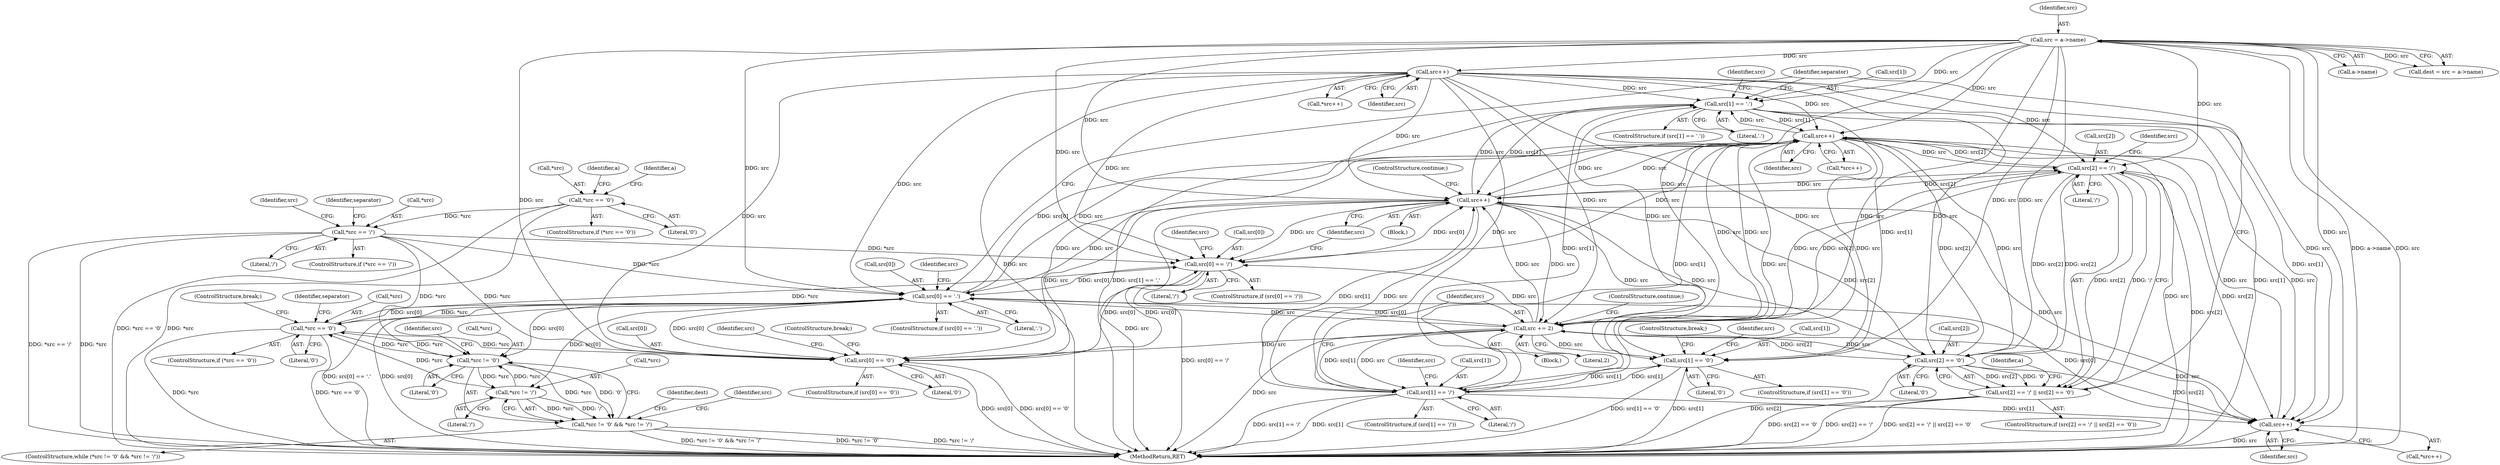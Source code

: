 digraph "1_libarchive_59357157706d47c365b2227739e17daba3607526_0@array" {
"1000207" [label="(Call,src[1] == '.')"];
"1000124" [label="(Call,src = a->name)"];
"1000154" [label="(Call,src++)"];
"1000276" [label="(Call,src++)"];
"1000215" [label="(Call,src[2] == '/')"];
"1000174" [label="(Call,src++)"];
"1000168" [label="(Call,src[0] == '/')"];
"1000159" [label="(Call,src[0] == '\0')"];
"1000268" [label="(Call,*src == '\0')"];
"1000251" [label="(Call,*src != '\0')"];
"1000179" [label="(Call,src[0] == '.')"];
"1000147" [label="(Call,*src == '/')"];
"1000130" [label="(Call,*src == '\0')"];
"1000201" [label="(Call,src += 2)"];
"1000195" [label="(Call,src[1] == '/')"];
"1000186" [label="(Call,src[1] == '\0')"];
"1000207" [label="(Call,src[1] == '.')"];
"1000220" [label="(Call,src[2] == '\0')"];
"1000255" [label="(Call,*src != '/')"];
"1000265" [label="(Call,src++)"];
"1000214" [label="(Call,src[2] == '/' || src[2] == '\0')"];
"1000250" [label="(Call,*src != '\0' && *src != '/')"];
"1000175" [label="(Identifier,src)"];
"1000249" [label="(ControlStructure,while (*src != '\0' && *src != '/'))"];
"1000195" [label="(Call,src[1] == '/')"];
"1000180" [label="(Call,src[0])"];
"1000272" [label="(ControlStructure,break;)"];
"1000153" [label="(Call,*src++)"];
"1000155" [label="(Identifier,src)"];
"1000251" [label="(Call,*src != '\0')"];
"1000267" [label="(ControlStructure,if (*src == '\0'))"];
"1000266" [label="(Identifier,src)"];
"1000258" [label="(Literal,'/')"];
"1000150" [label="(Literal,'/')"];
"1000216" [label="(Call,src[2])"];
"1000257" [label="(Identifier,src)"];
"1000192" [label="(ControlStructure,break;)"];
"1000169" [label="(Call,src[0])"];
"1000145" [label="(Identifier,a)"];
"1000276" [label="(Call,src++)"];
"1000217" [label="(Identifier,src)"];
"1000277" [label="(Identifier,src)"];
"1000181" [label="(Identifier,src)"];
"1000213" [label="(ControlStructure,if (src[2] == '/' || src[2] == '\0'))"];
"1000194" [label="(ControlStructure,if (src[1] == '/'))"];
"1000183" [label="(Literal,'.')"];
"1000163" [label="(Literal,'\0')"];
"1000265" [label="(Call,src++)"];
"1000203" [label="(Literal,2)"];
"1000129" [label="(ControlStructure,if (*src == '\0'))"];
"1000176" [label="(ControlStructure,continue;)"];
"1000219" [label="(Literal,'/')"];
"1000147" [label="(Call,*src == '/')"];
"1000209" [label="(Identifier,src)"];
"1000275" [label="(Call,*src++)"];
"1000185" [label="(ControlStructure,if (src[1] == '\0'))"];
"1000222" [label="(Identifier,src)"];
"1000229" [label="(Identifier,a)"];
"1000252" [label="(Call,*src)"];
"1000274" [label="(Identifier,separator)"];
"1000220" [label="(Call,src[2] == '\0')"];
"1000152" [label="(Identifier,separator)"];
"1000207" [label="(Call,src[1] == '.')"];
"1000126" [label="(Call,a->name)"];
"1000199" [label="(Literal,'/')"];
"1000263" [label="(Identifier,dest)"];
"1000158" [label="(ControlStructure,if (src[0] == '\0'))"];
"1000214" [label="(Call,src[2] == '/' || src[2] == '\0')"];
"1000204" [label="(ControlStructure,continue;)"];
"1000269" [label="(Call,*src)"];
"1000255" [label="(Call,*src != '/')"];
"1000256" [label="(Call,*src)"];
"1000188" [label="(Identifier,src)"];
"1000250" [label="(Call,*src != '\0' && *src != '/')"];
"1000154" [label="(Call,src++)"];
"1000138" [label="(Identifier,a)"];
"1000268" [label="(Call,*src == '\0')"];
"1000173" [label="(Block,)"];
"1000170" [label="(Identifier,src)"];
"1000270" [label="(Identifier,src)"];
"1000206" [label="(ControlStructure,if (src[1] == '.'))"];
"1000254" [label="(Literal,'\0')"];
"1000165" [label="(ControlStructure,break;)"];
"1000202" [label="(Identifier,src)"];
"1000211" [label="(Literal,'.')"];
"1000197" [label="(Identifier,src)"];
"1000122" [label="(Call,dest = src = a->name)"];
"1000187" [label="(Call,src[1])"];
"1000196" [label="(Call,src[1])"];
"1000304" [label="(MethodReturn,RET)"];
"1000167" [label="(ControlStructure,if (src[0] == '/'))"];
"1000148" [label="(Call,*src)"];
"1000146" [label="(ControlStructure,if (*src == '/'))"];
"1000243" [label="(Identifier,separator)"];
"1000190" [label="(Literal,'\0')"];
"1000124" [label="(Call,src = a->name)"];
"1000200" [label="(Block,)"];
"1000168" [label="(Call,src[0] == '/')"];
"1000186" [label="(Call,src[1] == '\0')"];
"1000161" [label="(Identifier,src)"];
"1000160" [label="(Call,src[0])"];
"1000174" [label="(Call,src++)"];
"1000131" [label="(Call,*src)"];
"1000133" [label="(Literal,'\0')"];
"1000221" [label="(Call,src[2])"];
"1000271" [label="(Literal,'\0')"];
"1000201" [label="(Call,src += 2)"];
"1000125" [label="(Identifier,src)"];
"1000178" [label="(ControlStructure,if (src[0] == '.'))"];
"1000224" [label="(Literal,'\0')"];
"1000264" [label="(Call,*src++)"];
"1000130" [label="(Call,*src == '\0')"];
"1000159" [label="(Call,src[0] == '\0')"];
"1000208" [label="(Call,src[1])"];
"1000179" [label="(Call,src[0] == '.')"];
"1000172" [label="(Literal,'/')"];
"1000215" [label="(Call,src[2] == '/')"];
"1000207" -> "1000206"  [label="AST: "];
"1000207" -> "1000211"  [label="CFG: "];
"1000208" -> "1000207"  [label="AST: "];
"1000211" -> "1000207"  [label="AST: "];
"1000217" -> "1000207"  [label="CFG: "];
"1000243" -> "1000207"  [label="CFG: "];
"1000207" -> "1000304"  [label="DDG: src[1]"];
"1000207" -> "1000304"  [label="DDG: src[1] == '.'"];
"1000207" -> "1000174"  [label="DDG: src[1]"];
"1000207" -> "1000186"  [label="DDG: src[1]"];
"1000124" -> "1000207"  [label="DDG: src"];
"1000154" -> "1000207"  [label="DDG: src"];
"1000276" -> "1000207"  [label="DDG: src"];
"1000195" -> "1000207"  [label="DDG: src[1]"];
"1000174" -> "1000207"  [label="DDG: src"];
"1000201" -> "1000207"  [label="DDG: src"];
"1000207" -> "1000265"  [label="DDG: src[1]"];
"1000207" -> "1000276"  [label="DDG: src[1]"];
"1000124" -> "1000122"  [label="AST: "];
"1000124" -> "1000126"  [label="CFG: "];
"1000125" -> "1000124"  [label="AST: "];
"1000126" -> "1000124"  [label="AST: "];
"1000122" -> "1000124"  [label="CFG: "];
"1000124" -> "1000304"  [label="DDG: a->name"];
"1000124" -> "1000304"  [label="DDG: src"];
"1000124" -> "1000122"  [label="DDG: src"];
"1000124" -> "1000154"  [label="DDG: src"];
"1000124" -> "1000159"  [label="DDG: src"];
"1000124" -> "1000168"  [label="DDG: src"];
"1000124" -> "1000174"  [label="DDG: src"];
"1000124" -> "1000179"  [label="DDG: src"];
"1000124" -> "1000186"  [label="DDG: src"];
"1000124" -> "1000195"  [label="DDG: src"];
"1000124" -> "1000201"  [label="DDG: src"];
"1000124" -> "1000215"  [label="DDG: src"];
"1000124" -> "1000220"  [label="DDG: src"];
"1000124" -> "1000265"  [label="DDG: src"];
"1000124" -> "1000276"  [label="DDG: src"];
"1000154" -> "1000153"  [label="AST: "];
"1000154" -> "1000155"  [label="CFG: "];
"1000155" -> "1000154"  [label="AST: "];
"1000153" -> "1000154"  [label="CFG: "];
"1000154" -> "1000304"  [label="DDG: src"];
"1000154" -> "1000159"  [label="DDG: src"];
"1000154" -> "1000168"  [label="DDG: src"];
"1000154" -> "1000174"  [label="DDG: src"];
"1000154" -> "1000179"  [label="DDG: src"];
"1000154" -> "1000186"  [label="DDG: src"];
"1000154" -> "1000195"  [label="DDG: src"];
"1000154" -> "1000201"  [label="DDG: src"];
"1000154" -> "1000215"  [label="DDG: src"];
"1000154" -> "1000220"  [label="DDG: src"];
"1000154" -> "1000265"  [label="DDG: src"];
"1000154" -> "1000276"  [label="DDG: src"];
"1000276" -> "1000275"  [label="AST: "];
"1000276" -> "1000277"  [label="CFG: "];
"1000277" -> "1000276"  [label="AST: "];
"1000275" -> "1000276"  [label="CFG: "];
"1000276" -> "1000304"  [label="DDG: src"];
"1000276" -> "1000159"  [label="DDG: src"];
"1000276" -> "1000168"  [label="DDG: src"];
"1000276" -> "1000174"  [label="DDG: src"];
"1000276" -> "1000179"  [label="DDG: src"];
"1000276" -> "1000186"  [label="DDG: src"];
"1000276" -> "1000195"  [label="DDG: src"];
"1000276" -> "1000201"  [label="DDG: src"];
"1000276" -> "1000215"  [label="DDG: src"];
"1000276" -> "1000220"  [label="DDG: src"];
"1000276" -> "1000265"  [label="DDG: src"];
"1000215" -> "1000276"  [label="DDG: src[2]"];
"1000179" -> "1000276"  [label="DDG: src[0]"];
"1000265" -> "1000276"  [label="DDG: src"];
"1000195" -> "1000276"  [label="DDG: src[1]"];
"1000174" -> "1000276"  [label="DDG: src"];
"1000201" -> "1000276"  [label="DDG: src"];
"1000220" -> "1000276"  [label="DDG: src[2]"];
"1000215" -> "1000214"  [label="AST: "];
"1000215" -> "1000219"  [label="CFG: "];
"1000216" -> "1000215"  [label="AST: "];
"1000219" -> "1000215"  [label="AST: "];
"1000222" -> "1000215"  [label="CFG: "];
"1000214" -> "1000215"  [label="CFG: "];
"1000215" -> "1000304"  [label="DDG: src[2]"];
"1000215" -> "1000174"  [label="DDG: src[2]"];
"1000215" -> "1000201"  [label="DDG: src[2]"];
"1000215" -> "1000214"  [label="DDG: src[2]"];
"1000215" -> "1000214"  [label="DDG: '/'"];
"1000174" -> "1000215"  [label="DDG: src"];
"1000201" -> "1000215"  [label="DDG: src"];
"1000220" -> "1000215"  [label="DDG: src[2]"];
"1000215" -> "1000220"  [label="DDG: src[2]"];
"1000215" -> "1000265"  [label="DDG: src[2]"];
"1000174" -> "1000173"  [label="AST: "];
"1000174" -> "1000175"  [label="CFG: "];
"1000175" -> "1000174"  [label="AST: "];
"1000176" -> "1000174"  [label="CFG: "];
"1000174" -> "1000304"  [label="DDG: src"];
"1000174" -> "1000159"  [label="DDG: src"];
"1000174" -> "1000168"  [label="DDG: src"];
"1000168" -> "1000174"  [label="DDG: src[0]"];
"1000195" -> "1000174"  [label="DDG: src[1]"];
"1000201" -> "1000174"  [label="DDG: src"];
"1000220" -> "1000174"  [label="DDG: src[2]"];
"1000174" -> "1000179"  [label="DDG: src"];
"1000174" -> "1000186"  [label="DDG: src"];
"1000174" -> "1000195"  [label="DDG: src"];
"1000174" -> "1000201"  [label="DDG: src"];
"1000174" -> "1000220"  [label="DDG: src"];
"1000174" -> "1000265"  [label="DDG: src"];
"1000168" -> "1000167"  [label="AST: "];
"1000168" -> "1000172"  [label="CFG: "];
"1000169" -> "1000168"  [label="AST: "];
"1000172" -> "1000168"  [label="AST: "];
"1000175" -> "1000168"  [label="CFG: "];
"1000181" -> "1000168"  [label="CFG: "];
"1000168" -> "1000304"  [label="DDG: src[0] == '/'"];
"1000168" -> "1000159"  [label="DDG: src[0]"];
"1000159" -> "1000168"  [label="DDG: src[0]"];
"1000268" -> "1000168"  [label="DDG: *src"];
"1000147" -> "1000168"  [label="DDG: *src"];
"1000201" -> "1000168"  [label="DDG: src"];
"1000168" -> "1000179"  [label="DDG: src[0]"];
"1000159" -> "1000158"  [label="AST: "];
"1000159" -> "1000163"  [label="CFG: "];
"1000160" -> "1000159"  [label="AST: "];
"1000163" -> "1000159"  [label="AST: "];
"1000165" -> "1000159"  [label="CFG: "];
"1000170" -> "1000159"  [label="CFG: "];
"1000159" -> "1000304"  [label="DDG: src[0] == '\0'"];
"1000159" -> "1000304"  [label="DDG: src[0]"];
"1000268" -> "1000159"  [label="DDG: *src"];
"1000179" -> "1000159"  [label="DDG: src[0]"];
"1000147" -> "1000159"  [label="DDG: *src"];
"1000201" -> "1000159"  [label="DDG: src"];
"1000268" -> "1000267"  [label="AST: "];
"1000268" -> "1000271"  [label="CFG: "];
"1000269" -> "1000268"  [label="AST: "];
"1000271" -> "1000268"  [label="AST: "];
"1000272" -> "1000268"  [label="CFG: "];
"1000274" -> "1000268"  [label="CFG: "];
"1000268" -> "1000304"  [label="DDG: *src"];
"1000268" -> "1000304"  [label="DDG: *src == '\0'"];
"1000268" -> "1000179"  [label="DDG: *src"];
"1000268" -> "1000251"  [label="DDG: *src"];
"1000251" -> "1000268"  [label="DDG: *src"];
"1000179" -> "1000268"  [label="DDG: src[0]"];
"1000255" -> "1000268"  [label="DDG: *src"];
"1000251" -> "1000250"  [label="AST: "];
"1000251" -> "1000254"  [label="CFG: "];
"1000252" -> "1000251"  [label="AST: "];
"1000254" -> "1000251"  [label="AST: "];
"1000257" -> "1000251"  [label="CFG: "];
"1000250" -> "1000251"  [label="CFG: "];
"1000251" -> "1000250"  [label="DDG: *src"];
"1000251" -> "1000250"  [label="DDG: '\0'"];
"1000179" -> "1000251"  [label="DDG: src[0]"];
"1000147" -> "1000251"  [label="DDG: *src"];
"1000255" -> "1000251"  [label="DDG: *src"];
"1000251" -> "1000255"  [label="DDG: *src"];
"1000179" -> "1000178"  [label="AST: "];
"1000179" -> "1000183"  [label="CFG: "];
"1000180" -> "1000179"  [label="AST: "];
"1000183" -> "1000179"  [label="AST: "];
"1000188" -> "1000179"  [label="CFG: "];
"1000243" -> "1000179"  [label="CFG: "];
"1000179" -> "1000304"  [label="DDG: src[0] == '.'"];
"1000179" -> "1000304"  [label="DDG: src[0]"];
"1000147" -> "1000179"  [label="DDG: *src"];
"1000201" -> "1000179"  [label="DDG: src"];
"1000179" -> "1000201"  [label="DDG: src[0]"];
"1000179" -> "1000255"  [label="DDG: src[0]"];
"1000179" -> "1000265"  [label="DDG: src[0]"];
"1000147" -> "1000146"  [label="AST: "];
"1000147" -> "1000150"  [label="CFG: "];
"1000148" -> "1000147"  [label="AST: "];
"1000150" -> "1000147"  [label="AST: "];
"1000152" -> "1000147"  [label="CFG: "];
"1000161" -> "1000147"  [label="CFG: "];
"1000147" -> "1000304"  [label="DDG: *src"];
"1000147" -> "1000304"  [label="DDG: *src == '/'"];
"1000130" -> "1000147"  [label="DDG: *src"];
"1000130" -> "1000129"  [label="AST: "];
"1000130" -> "1000133"  [label="CFG: "];
"1000131" -> "1000130"  [label="AST: "];
"1000133" -> "1000130"  [label="AST: "];
"1000138" -> "1000130"  [label="CFG: "];
"1000145" -> "1000130"  [label="CFG: "];
"1000130" -> "1000304"  [label="DDG: *src == '\0'"];
"1000130" -> "1000304"  [label="DDG: *src"];
"1000201" -> "1000200"  [label="AST: "];
"1000201" -> "1000203"  [label="CFG: "];
"1000202" -> "1000201"  [label="AST: "];
"1000203" -> "1000201"  [label="AST: "];
"1000204" -> "1000201"  [label="CFG: "];
"1000201" -> "1000304"  [label="DDG: src"];
"1000201" -> "1000186"  [label="DDG: src"];
"1000201" -> "1000195"  [label="DDG: src"];
"1000195" -> "1000201"  [label="DDG: src[1]"];
"1000220" -> "1000201"  [label="DDG: src[2]"];
"1000201" -> "1000220"  [label="DDG: src"];
"1000201" -> "1000265"  [label="DDG: src"];
"1000195" -> "1000194"  [label="AST: "];
"1000195" -> "1000199"  [label="CFG: "];
"1000196" -> "1000195"  [label="AST: "];
"1000199" -> "1000195"  [label="AST: "];
"1000202" -> "1000195"  [label="CFG: "];
"1000209" -> "1000195"  [label="CFG: "];
"1000195" -> "1000304"  [label="DDG: src[1] == '/'"];
"1000195" -> "1000304"  [label="DDG: src[1]"];
"1000195" -> "1000186"  [label="DDG: src[1]"];
"1000186" -> "1000195"  [label="DDG: src[1]"];
"1000195" -> "1000265"  [label="DDG: src[1]"];
"1000186" -> "1000185"  [label="AST: "];
"1000186" -> "1000190"  [label="CFG: "];
"1000187" -> "1000186"  [label="AST: "];
"1000190" -> "1000186"  [label="AST: "];
"1000192" -> "1000186"  [label="CFG: "];
"1000197" -> "1000186"  [label="CFG: "];
"1000186" -> "1000304"  [label="DDG: src[1]"];
"1000186" -> "1000304"  [label="DDG: src[1] == '\0'"];
"1000220" -> "1000214"  [label="AST: "];
"1000220" -> "1000224"  [label="CFG: "];
"1000221" -> "1000220"  [label="AST: "];
"1000224" -> "1000220"  [label="AST: "];
"1000214" -> "1000220"  [label="CFG: "];
"1000220" -> "1000304"  [label="DDG: src[2]"];
"1000220" -> "1000214"  [label="DDG: src[2]"];
"1000220" -> "1000214"  [label="DDG: '\0'"];
"1000220" -> "1000265"  [label="DDG: src[2]"];
"1000255" -> "1000250"  [label="AST: "];
"1000255" -> "1000258"  [label="CFG: "];
"1000256" -> "1000255"  [label="AST: "];
"1000258" -> "1000255"  [label="AST: "];
"1000250" -> "1000255"  [label="CFG: "];
"1000255" -> "1000250"  [label="DDG: *src"];
"1000255" -> "1000250"  [label="DDG: '/'"];
"1000265" -> "1000264"  [label="AST: "];
"1000265" -> "1000266"  [label="CFG: "];
"1000266" -> "1000265"  [label="AST: "];
"1000264" -> "1000265"  [label="CFG: "];
"1000265" -> "1000304"  [label="DDG: src"];
"1000214" -> "1000213"  [label="AST: "];
"1000229" -> "1000214"  [label="CFG: "];
"1000243" -> "1000214"  [label="CFG: "];
"1000214" -> "1000304"  [label="DDG: src[2] == '/' || src[2] == '\0'"];
"1000214" -> "1000304"  [label="DDG: src[2] == '\0'"];
"1000214" -> "1000304"  [label="DDG: src[2] == '/'"];
"1000250" -> "1000249"  [label="AST: "];
"1000263" -> "1000250"  [label="CFG: "];
"1000270" -> "1000250"  [label="CFG: "];
"1000250" -> "1000304"  [label="DDG: *src != '\0'"];
"1000250" -> "1000304"  [label="DDG: *src != '/'"];
"1000250" -> "1000304"  [label="DDG: *src != '\0' && *src != '/'"];
}
